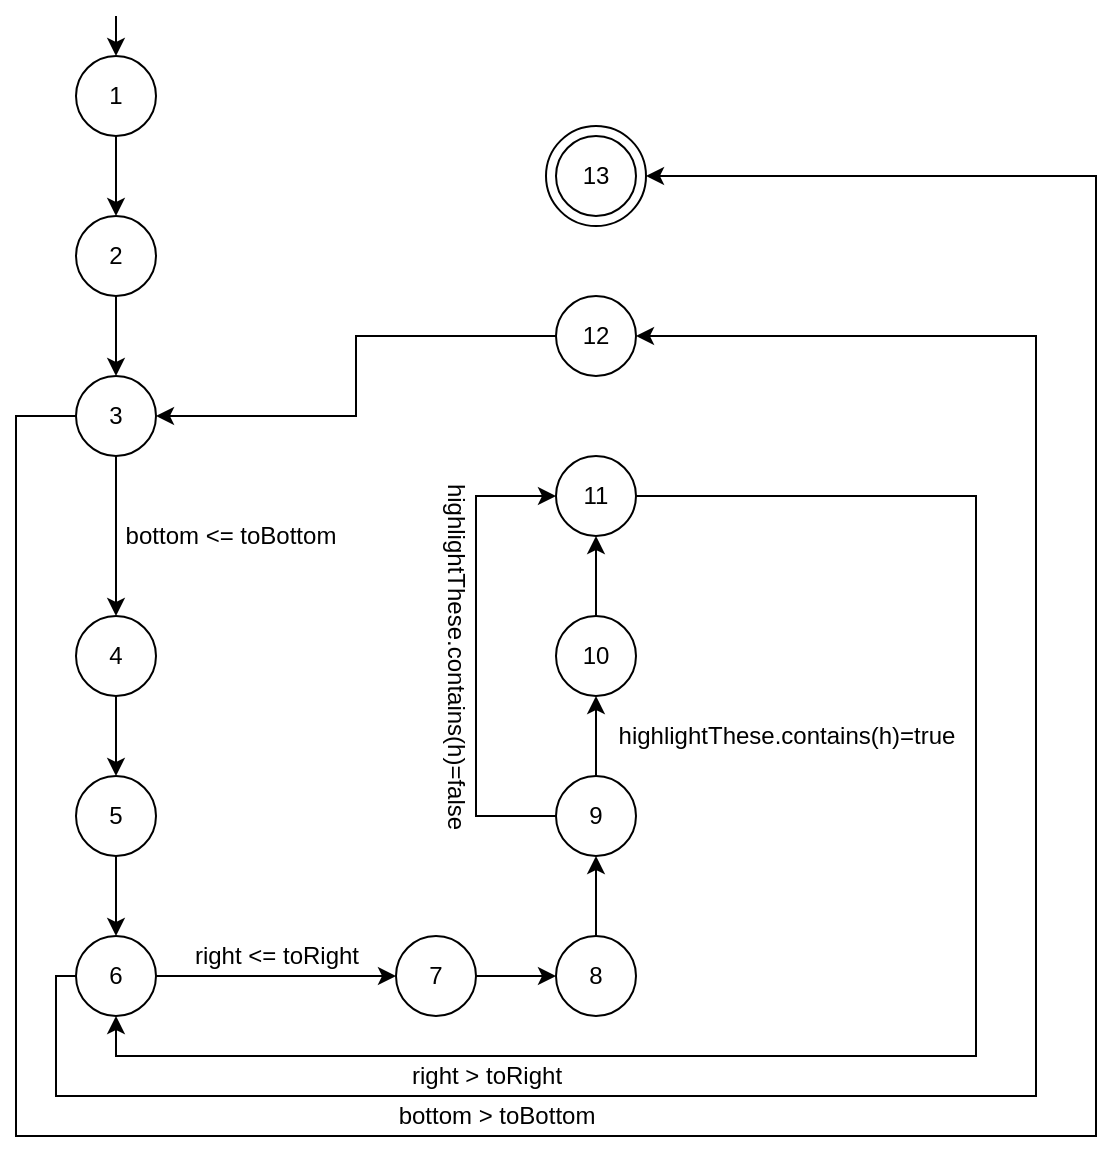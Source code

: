 <mxfile version="13.1.2" type="google"><diagram id="7J893pv9rKBSxi5gst74" name="Page-1"><mxGraphModel dx="1422" dy="471" grid="1" gridSize="10" guides="1" tooltips="1" connect="1" arrows="1" fold="1" page="1" pageScale="1" pageWidth="413" pageHeight="291" math="0" shadow="0"><root><mxCell id="0"/><mxCell id="1" parent="0"/><mxCell id="TJRHaGG1YAa3dQsulvSN-47" value="" style="ellipse;whiteSpace=wrap;html=1;aspect=fixed;" vertex="1" parent="1"><mxGeometry x="275" y="355" width="50" height="50" as="geometry"/></mxCell><mxCell id="TJRHaGG1YAa3dQsulvSN-14" style="edgeStyle=orthogonalEdgeStyle;rounded=0;orthogonalLoop=1;jettySize=auto;html=1;exitX=0.5;exitY=1;exitDx=0;exitDy=0;entryX=0.5;entryY=0;entryDx=0;entryDy=0;" edge="1" parent="1" source="TJRHaGG1YAa3dQsulvSN-2" target="TJRHaGG1YAa3dQsulvSN-3"><mxGeometry relative="1" as="geometry"/></mxCell><mxCell id="TJRHaGG1YAa3dQsulvSN-15" style="edgeStyle=orthogonalEdgeStyle;rounded=0;orthogonalLoop=1;jettySize=auto;html=1;endArrow=none;endFill=0;startArrow=classic;startFill=1;" edge="1" parent="1" source="TJRHaGG1YAa3dQsulvSN-2"><mxGeometry relative="1" as="geometry"><mxPoint x="60" y="300" as="targetPoint"/></mxGeometry></mxCell><mxCell id="TJRHaGG1YAa3dQsulvSN-2" value="1" style="ellipse;whiteSpace=wrap;html=1;aspect=fixed;" vertex="1" parent="1"><mxGeometry x="40" y="320" width="40" height="40" as="geometry"/></mxCell><mxCell id="TJRHaGG1YAa3dQsulvSN-16" style="edgeStyle=orthogonalEdgeStyle;rounded=0;orthogonalLoop=1;jettySize=auto;html=1;exitX=0.5;exitY=1;exitDx=0;exitDy=0;entryX=0.5;entryY=0;entryDx=0;entryDy=0;startArrow=none;startFill=0;endArrow=classic;endFill=1;" edge="1" parent="1" source="TJRHaGG1YAa3dQsulvSN-3" target="TJRHaGG1YAa3dQsulvSN-4"><mxGeometry relative="1" as="geometry"/></mxCell><mxCell id="TJRHaGG1YAa3dQsulvSN-3" value="2" style="ellipse;whiteSpace=wrap;html=1;aspect=fixed;" vertex="1" parent="1"><mxGeometry x="40" y="400" width="40" height="40" as="geometry"/></mxCell><mxCell id="TJRHaGG1YAa3dQsulvSN-17" style="edgeStyle=orthogonalEdgeStyle;rounded=0;orthogonalLoop=1;jettySize=auto;html=1;exitX=0.5;exitY=1;exitDx=0;exitDy=0;entryX=0.5;entryY=0;entryDx=0;entryDy=0;startArrow=none;startFill=0;endArrow=classic;endFill=1;" edge="1" parent="1" source="TJRHaGG1YAa3dQsulvSN-4" target="TJRHaGG1YAa3dQsulvSN-5"><mxGeometry relative="1" as="geometry"/></mxCell><mxCell id="TJRHaGG1YAa3dQsulvSN-46" style="edgeStyle=orthogonalEdgeStyle;rounded=0;orthogonalLoop=1;jettySize=auto;html=1;exitX=0;exitY=0.5;exitDx=0;exitDy=0;startArrow=none;startFill=0;endArrow=classic;endFill=1;entryX=1;entryY=0.5;entryDx=0;entryDy=0;" edge="1" parent="1" source="TJRHaGG1YAa3dQsulvSN-4" target="TJRHaGG1YAa3dQsulvSN-47"><mxGeometry relative="1" as="geometry"><mxPoint x="330" y="380" as="targetPoint"/><Array as="points"><mxPoint x="10" y="500"/><mxPoint x="10" y="860"/><mxPoint x="550" y="860"/><mxPoint x="550" y="380"/></Array></mxGeometry></mxCell><mxCell id="TJRHaGG1YAa3dQsulvSN-4" value="3" style="ellipse;whiteSpace=wrap;html=1;aspect=fixed;" vertex="1" parent="1"><mxGeometry x="40" y="480" width="40" height="40" as="geometry"/></mxCell><mxCell id="TJRHaGG1YAa3dQsulvSN-20" style="edgeStyle=orthogonalEdgeStyle;rounded=0;orthogonalLoop=1;jettySize=auto;html=1;exitX=0.5;exitY=1;exitDx=0;exitDy=0;entryX=0.5;entryY=0;entryDx=0;entryDy=0;startArrow=none;startFill=0;endArrow=classic;endFill=1;" edge="1" parent="1" source="TJRHaGG1YAa3dQsulvSN-5" target="TJRHaGG1YAa3dQsulvSN-6"><mxGeometry relative="1" as="geometry"/></mxCell><mxCell id="TJRHaGG1YAa3dQsulvSN-5" value="4" style="ellipse;whiteSpace=wrap;html=1;aspect=fixed;" vertex="1" parent="1"><mxGeometry x="40" y="600" width="40" height="40" as="geometry"/></mxCell><mxCell id="TJRHaGG1YAa3dQsulvSN-21" style="edgeStyle=orthogonalEdgeStyle;rounded=0;orthogonalLoop=1;jettySize=auto;html=1;exitX=0.5;exitY=1;exitDx=0;exitDy=0;entryX=0.5;entryY=0;entryDx=0;entryDy=0;startArrow=none;startFill=0;endArrow=classic;endFill=1;" edge="1" parent="1" source="TJRHaGG1YAa3dQsulvSN-6" target="TJRHaGG1YAa3dQsulvSN-8"><mxGeometry relative="1" as="geometry"/></mxCell><mxCell id="TJRHaGG1YAa3dQsulvSN-6" value="5" style="ellipse;whiteSpace=wrap;html=1;aspect=fixed;" vertex="1" parent="1"><mxGeometry x="40" y="680" width="40" height="40" as="geometry"/></mxCell><mxCell id="TJRHaGG1YAa3dQsulvSN-24" style="edgeStyle=orthogonalEdgeStyle;rounded=0;orthogonalLoop=1;jettySize=auto;html=1;exitX=1;exitY=0.5;exitDx=0;exitDy=0;startArrow=none;startFill=0;endArrow=classic;endFill=1;" edge="1" parent="1" source="TJRHaGG1YAa3dQsulvSN-7" target="TJRHaGG1YAa3dQsulvSN-9"><mxGeometry relative="1" as="geometry"/></mxCell><mxCell id="TJRHaGG1YAa3dQsulvSN-7" value="7" style="ellipse;whiteSpace=wrap;html=1;aspect=fixed;" vertex="1" parent="1"><mxGeometry x="200" y="760" width="40" height="40" as="geometry"/></mxCell><mxCell id="TJRHaGG1YAa3dQsulvSN-22" style="edgeStyle=orthogonalEdgeStyle;rounded=0;orthogonalLoop=1;jettySize=auto;html=1;exitX=1;exitY=0.5;exitDx=0;exitDy=0;entryX=0;entryY=0.5;entryDx=0;entryDy=0;startArrow=none;startFill=0;endArrow=classic;endFill=1;" edge="1" parent="1" source="TJRHaGG1YAa3dQsulvSN-8" target="TJRHaGG1YAa3dQsulvSN-7"><mxGeometry relative="1" as="geometry"/></mxCell><mxCell id="TJRHaGG1YAa3dQsulvSN-44" style="edgeStyle=orthogonalEdgeStyle;rounded=0;orthogonalLoop=1;jettySize=auto;html=1;entryX=1;entryY=0.5;entryDx=0;entryDy=0;startArrow=none;startFill=0;endArrow=classic;endFill=1;exitX=0;exitY=0.5;exitDx=0;exitDy=0;" edge="1" parent="1" source="TJRHaGG1YAa3dQsulvSN-8" target="TJRHaGG1YAa3dQsulvSN-12"><mxGeometry relative="1" as="geometry"><Array as="points"><mxPoint x="30" y="780"/><mxPoint x="30" y="840"/><mxPoint x="520" y="840"/><mxPoint x="520" y="460"/></Array></mxGeometry></mxCell><mxCell id="TJRHaGG1YAa3dQsulvSN-8" value="6" style="ellipse;whiteSpace=wrap;html=1;aspect=fixed;" vertex="1" parent="1"><mxGeometry x="40" y="760" width="40" height="40" as="geometry"/></mxCell><mxCell id="TJRHaGG1YAa3dQsulvSN-30" style="edgeStyle=orthogonalEdgeStyle;rounded=0;orthogonalLoop=1;jettySize=auto;html=1;exitX=0.5;exitY=0;exitDx=0;exitDy=0;entryX=0.5;entryY=1;entryDx=0;entryDy=0;startArrow=none;startFill=0;endArrow=classic;endFill=1;" edge="1" parent="1" source="TJRHaGG1YAa3dQsulvSN-9" target="TJRHaGG1YAa3dQsulvSN-10"><mxGeometry relative="1" as="geometry"/></mxCell><mxCell id="TJRHaGG1YAa3dQsulvSN-9" value="8" style="ellipse;whiteSpace=wrap;html=1;aspect=fixed;" vertex="1" parent="1"><mxGeometry x="280" y="760" width="40" height="40" as="geometry"/></mxCell><mxCell id="TJRHaGG1YAa3dQsulvSN-31" style="edgeStyle=orthogonalEdgeStyle;rounded=0;orthogonalLoop=1;jettySize=auto;html=1;exitX=0.5;exitY=0;exitDx=0;exitDy=0;entryX=0.5;entryY=1;entryDx=0;entryDy=0;startArrow=none;startFill=0;endArrow=classic;endFill=1;" edge="1" parent="1" source="TJRHaGG1YAa3dQsulvSN-10" target="TJRHaGG1YAa3dQsulvSN-11"><mxGeometry relative="1" as="geometry"/></mxCell><mxCell id="TJRHaGG1YAa3dQsulvSN-38" style="edgeStyle=orthogonalEdgeStyle;rounded=0;orthogonalLoop=1;jettySize=auto;html=1;entryX=0;entryY=0.5;entryDx=0;entryDy=0;startArrow=none;startFill=0;endArrow=classic;endFill=1;exitX=0;exitY=0.5;exitDx=0;exitDy=0;" edge="1" parent="1" source="TJRHaGG1YAa3dQsulvSN-10" target="TJRHaGG1YAa3dQsulvSN-13"><mxGeometry relative="1" as="geometry"><Array as="points"><mxPoint x="240" y="700"/><mxPoint x="240" y="540"/></Array></mxGeometry></mxCell><mxCell id="TJRHaGG1YAa3dQsulvSN-10" value="9" style="ellipse;whiteSpace=wrap;html=1;aspect=fixed;" vertex="1" parent="1"><mxGeometry x="280" y="680" width="40" height="40" as="geometry"/></mxCell><mxCell id="TJRHaGG1YAa3dQsulvSN-32" style="edgeStyle=orthogonalEdgeStyle;rounded=0;orthogonalLoop=1;jettySize=auto;html=1;exitX=0.5;exitY=0;exitDx=0;exitDy=0;entryX=0.5;entryY=1;entryDx=0;entryDy=0;startArrow=none;startFill=0;endArrow=classic;endFill=1;" edge="1" parent="1" source="TJRHaGG1YAa3dQsulvSN-11" target="TJRHaGG1YAa3dQsulvSN-13"><mxGeometry relative="1" as="geometry"/></mxCell><mxCell id="TJRHaGG1YAa3dQsulvSN-11" value="10" style="ellipse;whiteSpace=wrap;html=1;aspect=fixed;" vertex="1" parent="1"><mxGeometry x="280" y="600" width="40" height="40" as="geometry"/></mxCell><mxCell id="TJRHaGG1YAa3dQsulvSN-45" style="edgeStyle=orthogonalEdgeStyle;rounded=0;orthogonalLoop=1;jettySize=auto;html=1;exitX=0;exitY=0.5;exitDx=0;exitDy=0;entryX=1;entryY=0.5;entryDx=0;entryDy=0;startArrow=none;startFill=0;endArrow=classic;endFill=1;" edge="1" parent="1" source="TJRHaGG1YAa3dQsulvSN-12" target="TJRHaGG1YAa3dQsulvSN-4"><mxGeometry relative="1" as="geometry"/></mxCell><mxCell id="TJRHaGG1YAa3dQsulvSN-12" value="12" style="ellipse;whiteSpace=wrap;html=1;aspect=fixed;" vertex="1" parent="1"><mxGeometry x="280" y="440" width="40" height="40" as="geometry"/></mxCell><mxCell id="TJRHaGG1YAa3dQsulvSN-39" style="edgeStyle=orthogonalEdgeStyle;rounded=0;orthogonalLoop=1;jettySize=auto;html=1;entryX=0.5;entryY=1;entryDx=0;entryDy=0;startArrow=none;startFill=0;endArrow=classic;endFill=1;" edge="1" parent="1" source="TJRHaGG1YAa3dQsulvSN-13" target="TJRHaGG1YAa3dQsulvSN-8"><mxGeometry relative="1" as="geometry"><Array as="points"><mxPoint x="490" y="540"/><mxPoint x="490" y="820"/><mxPoint x="60" y="820"/></Array></mxGeometry></mxCell><mxCell id="TJRHaGG1YAa3dQsulvSN-13" value="11" style="ellipse;whiteSpace=wrap;html=1;aspect=fixed;" vertex="1" parent="1"><mxGeometry x="280" y="520" width="40" height="40" as="geometry"/></mxCell><mxCell id="TJRHaGG1YAa3dQsulvSN-19" value="bottom &amp;lt;= toBottom" style="text;html=1;align=center;verticalAlign=middle;resizable=0;points=[];autosize=1;" vertex="1" parent="1"><mxGeometry x="57" y="550" width="120" height="20" as="geometry"/></mxCell><mxCell id="TJRHaGG1YAa3dQsulvSN-23" value="right &amp;lt;= toRight" style="text;html=1;align=center;verticalAlign=middle;resizable=0;points=[];autosize=1;" vertex="1" parent="1"><mxGeometry x="90" y="760" width="100" height="20" as="geometry"/></mxCell><mxCell id="TJRHaGG1YAa3dQsulvSN-36" value="13" style="ellipse;whiteSpace=wrap;html=1;aspect=fixed;" vertex="1" parent="1"><mxGeometry x="280" y="360" width="40" height="40" as="geometry"/></mxCell><mxCell id="TJRHaGG1YAa3dQsulvSN-41" value="highlightThese.contains(h)=false" style="text;html=1;align=center;verticalAlign=middle;resizable=0;points=[];autosize=1;rotation=90;" vertex="1" parent="1"><mxGeometry x="135" y="610" width="190" height="20" as="geometry"/></mxCell><mxCell id="TJRHaGG1YAa3dQsulvSN-42" value="highlightThese.contains(h)=true" style="text;html=1;align=center;verticalAlign=middle;resizable=0;points=[];autosize=1;rotation=0;" vertex="1" parent="1"><mxGeometry x="305" y="650" width="180" height="20" as="geometry"/></mxCell><mxCell id="TJRHaGG1YAa3dQsulvSN-49" value="bottom &amp;gt; toBottom" style="text;html=1;align=center;verticalAlign=middle;resizable=0;points=[];autosize=1;" vertex="1" parent="1"><mxGeometry x="195" y="840" width="110" height="20" as="geometry"/></mxCell><mxCell id="TJRHaGG1YAa3dQsulvSN-50" value="right &amp;gt; toRight" style="text;html=1;align=center;verticalAlign=middle;resizable=0;points=[];autosize=1;" vertex="1" parent="1"><mxGeometry x="200" y="820" width="90" height="20" as="geometry"/></mxCell></root></mxGraphModel></diagram></mxfile>